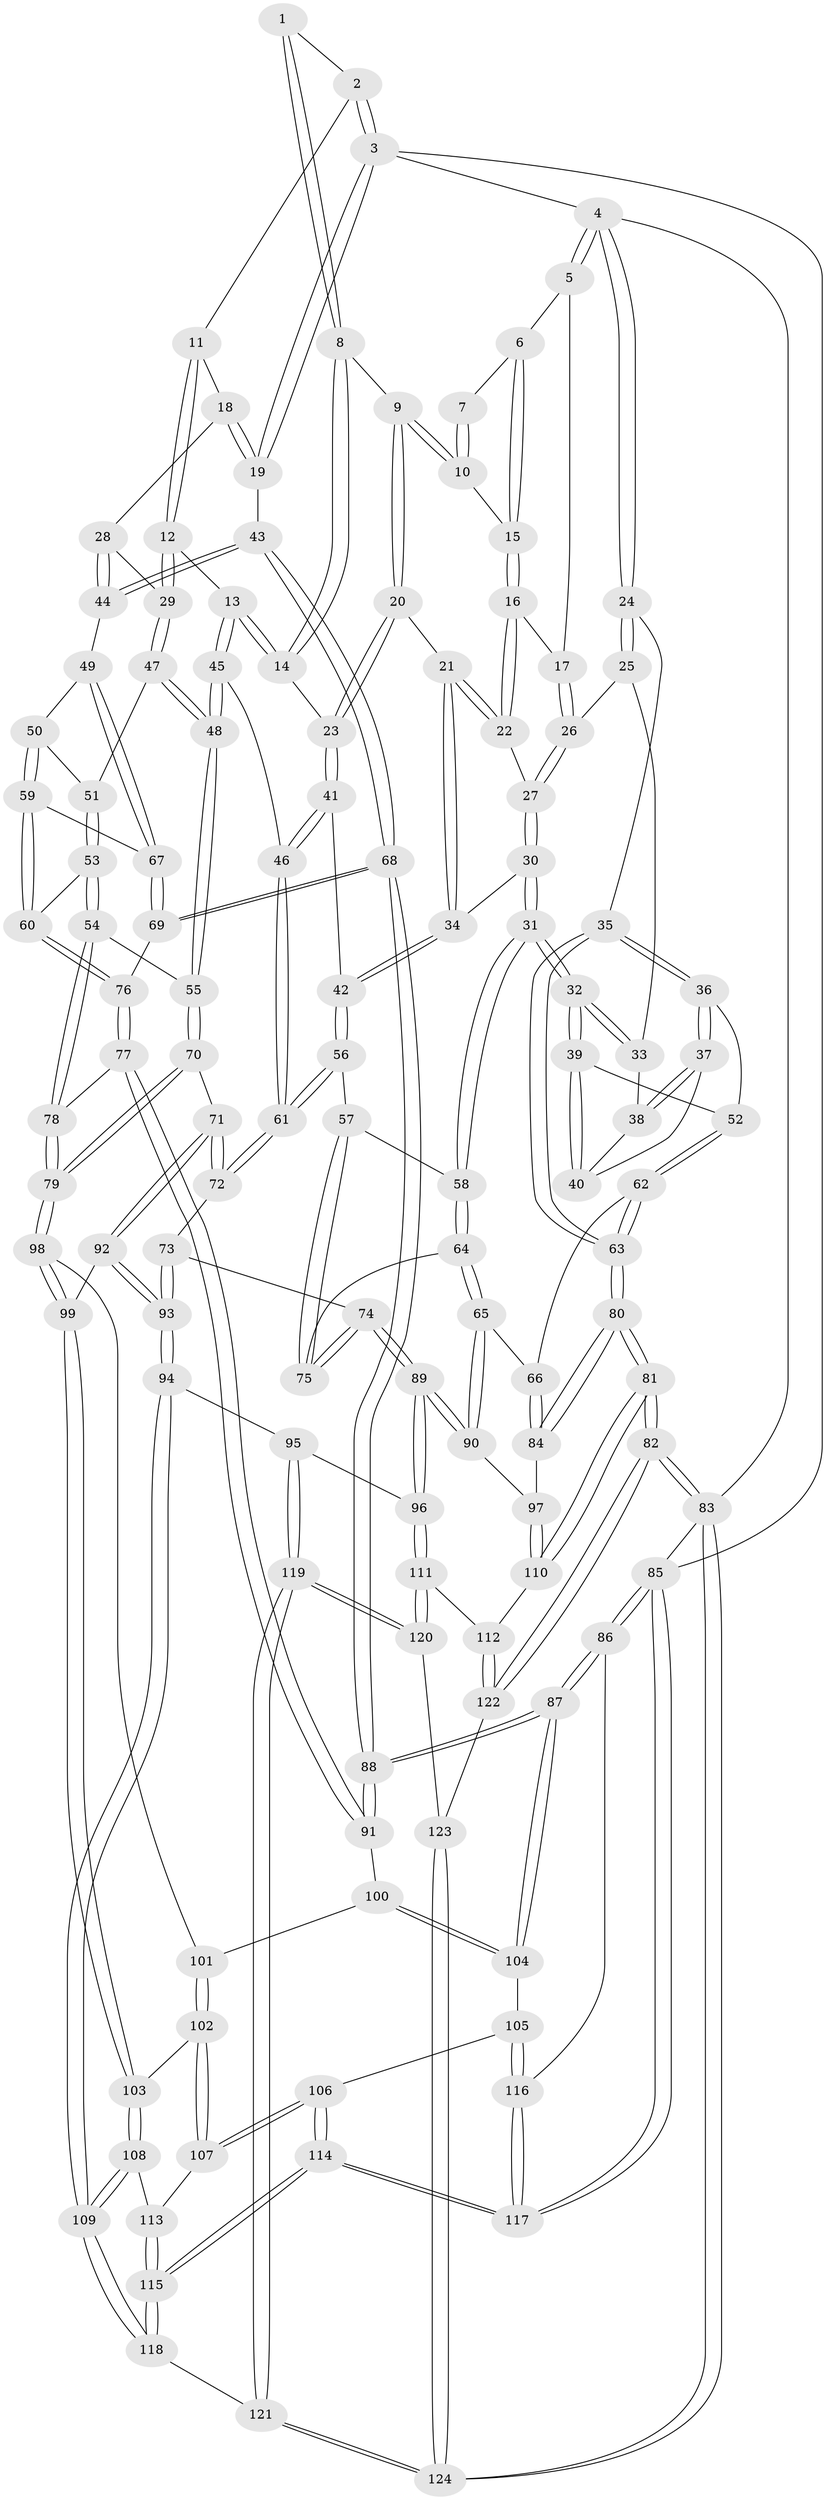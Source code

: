 // coarse degree distribution, {3: 0.06756756756756757, 5: 0.4189189189189189, 6: 0.0945945945945946, 4: 0.4189189189189189}
// Generated by graph-tools (version 1.1) at 2025/52/02/27/25 19:52:44]
// undirected, 124 vertices, 307 edges
graph export_dot {
graph [start="1"]
  node [color=gray90,style=filled];
  1 [pos="+0.5791904270751415+0"];
  2 [pos="+0.7033783690246352+0"];
  3 [pos="+1+0"];
  4 [pos="+0+0"];
  5 [pos="+0.20019014956927425+0"];
  6 [pos="+0.25582974324424723+0"];
  7 [pos="+0.5463114748662996+0"];
  8 [pos="+0.5612873030648788+0.06190526218040912"];
  9 [pos="+0.4460018223362427+0.06655590567661976"];
  10 [pos="+0.44076462790276966+0.05535993173599163"];
  11 [pos="+0.748875854313922+0"];
  12 [pos="+0.7138437260769722+0.15823807480186314"];
  13 [pos="+0.6045259503212539+0.17236629579398668"];
  14 [pos="+0.5917905516911154+0.16378008684203837"];
  15 [pos="+0.3279579480460757+0"];
  16 [pos="+0.3282676682382957+0.08133034656810811"];
  17 [pos="+0.14298829542148092+0.05949282275302686"];
  18 [pos="+0.9162197889906559+0.09598677273060623"];
  19 [pos="+1+0"];
  20 [pos="+0.41158182627355294+0.14724010479127775"];
  21 [pos="+0.3767336273323826+0.15991055356810244"];
  22 [pos="+0.33058333390200534+0.11142055495430772"];
  23 [pos="+0.5553122673902746+0.1698836694518909"];
  24 [pos="+0+0.002201951950047253"];
  25 [pos="+0.10517918295749613+0.10947342241083353"];
  26 [pos="+0.1363618959956278+0.09005778966947824"];
  27 [pos="+0.20538628075685006+0.14772383331283964"];
  28 [pos="+0.8489579811506847+0.1793792440286748"];
  29 [pos="+0.7718064475356047+0.19462166937245445"];
  30 [pos="+0.22598173105386815+0.26535874208555543"];
  31 [pos="+0.20514119488347424+0.329224801779408"];
  32 [pos="+0.1967780291985606+0.3262653251236727"];
  33 [pos="+0.08190743236014723+0.170134444167856"];
  34 [pos="+0.37161188688885344+0.18732513502796835"];
  35 [pos="+0+0.23239483129639246"];
  36 [pos="+0+0.24218307293764987"];
  37 [pos="+0+0.23981399139734444"];
  38 [pos="+0.06688936047811561+0.1850706967802382"];
  39 [pos="+0.1105919513312001+0.31658538407382014"];
  40 [pos="+0.08092358703708498+0.2849854626126924"];
  41 [pos="+0.42732784918718614+0.2890428027726896"];
  42 [pos="+0.4105261753923813+0.288151660385739"];
  43 [pos="+1+0.27152041226609536"];
  44 [pos="+0.9593045640466089+0.29556445158032274"];
  45 [pos="+0.5877412896915052+0.326566279901705"];
  46 [pos="+0.5374086625496137+0.34806345145562234"];
  47 [pos="+0.7706436448927694+0.24017408989948488"];
  48 [pos="+0.6574954227129582+0.3784466810148923"];
  49 [pos="+0.9352067649730904+0.3219085062500369"];
  50 [pos="+0.8230475366295739+0.32039967634428723"];
  51 [pos="+0.7965595501610312+0.3023924795743465"];
  52 [pos="+0.05221530344204827+0.34599171823767927"];
  53 [pos="+0.7521468014193341+0.3983795673717471"];
  54 [pos="+0.7459561969112378+0.4002294110357462"];
  55 [pos="+0.6722388115769395+0.40475823791729926"];
  56 [pos="+0.36083055719106294+0.34839459221206615"];
  57 [pos="+0.353630265411702+0.3521637509843303"];
  58 [pos="+0.21047803751044428+0.339949171040489"];
  59 [pos="+0.8354212959558762+0.38564165186254645"];
  60 [pos="+0.8067675460085147+0.4126438181054411"];
  61 [pos="+0.49173411457790284+0.43758935805031807"];
  62 [pos="+0+0.44157570277199254"];
  63 [pos="+0+0.44690958623012383"];
  64 [pos="+0.18933410025452468+0.44608914789473647"];
  65 [pos="+0.18248363108000984+0.46445585610258977"];
  66 [pos="+0+0.4444407853096021"];
  67 [pos="+0.9122973357043644+0.38357629151138656"];
  68 [pos="+1+0.5663777200261979"];
  69 [pos="+0.9252235869457548+0.46470307803149086"];
  70 [pos="+0.6708443334929508+0.4118110076817002"];
  71 [pos="+0.544685651435204+0.5166550956886178"];
  72 [pos="+0.49055988670510775+0.4694899258269537"];
  73 [pos="+0.40109630582599703+0.5051085814348897"];
  74 [pos="+0.38799379549756124+0.5062472212200201"];
  75 [pos="+0.36357271441246525+0.4561471144305833"];
  76 [pos="+0.8515856895796834+0.5002525457618662"];
  77 [pos="+0.8312942119868729+0.5307195992934006"];
  78 [pos="+0.7922258075088809+0.5325630702336025"];
  79 [pos="+0.7155419171430222+0.5513224640644113"];
  80 [pos="+0+0.6776578816463448"];
  81 [pos="+0+0.736059514117679"];
  82 [pos="+0+0.9173504216769515"];
  83 [pos="+0+1"];
  84 [pos="+0.07205210236689572+0.6062264221877769"];
  85 [pos="+1+1"];
  86 [pos="+1+0.905347502047774"];
  87 [pos="+1+0.7736930057546327"];
  88 [pos="+1+0.6030126459151887"];
  89 [pos="+0.2502154792239876+0.6479237792856332"];
  90 [pos="+0.21321794501424232+0.6291104100365509"];
  91 [pos="+0.8694133764247431+0.6114370956753299"];
  92 [pos="+0.582265046763371+0.6346929813730766"];
  93 [pos="+0.5111650470225971+0.6759899016146822"];
  94 [pos="+0.44277924562439924+0.7349430425696926"];
  95 [pos="+0.36941579322407186+0.7436456290768686"];
  96 [pos="+0.30980084834941923+0.7251425048260928"];
  97 [pos="+0.2092980781889627+0.630186282995609"];
  98 [pos="+0.6897977571786895+0.5881864286099209"];
  99 [pos="+0.5917556306444732+0.6362689084649475"];
  100 [pos="+0.8392628425498541+0.6769460211484772"];
  101 [pos="+0.7970278398378177+0.6831770397452225"];
  102 [pos="+0.738063907937955+0.7537213207327927"];
  103 [pos="+0.6348808804187281+0.6983960342477465"];
  104 [pos="+0.8762909039145967+0.7272352044620538"];
  105 [pos="+0.8433243809729392+0.8181040406363556"];
  106 [pos="+0.7838533537528141+0.8224618170728482"];
  107 [pos="+0.7470221055012534+0.8032781199302593"];
  108 [pos="+0.6276066335095472+0.835958871086474"];
  109 [pos="+0.5781080088063794+0.894403164999235"];
  110 [pos="+0.08062630535626843+0.7526731526107661"];
  111 [pos="+0.25415219300113706+0.818409102481806"];
  112 [pos="+0.09489407025147911+0.8611262334702109"];
  113 [pos="+0.7426109274320845+0.806423844631127"];
  114 [pos="+0.7690054786028188+1"];
  115 [pos="+0.6159948383477757+1"];
  116 [pos="+0.8673676385499216+0.8412451847678923"];
  117 [pos="+0.7879567416034696+1"];
  118 [pos="+0.6034780761703834+1"];
  119 [pos="+0.426934876270017+1"];
  120 [pos="+0.24615556919456164+0.8947724414115708"];
  121 [pos="+0.4317709129709425+1"];
  122 [pos="+0.09097732265816157+0.868156042225576"];
  123 [pos="+0.13115517550913244+0.9870077367185439"];
  124 [pos="+0.05294280217724915+1"];
  1 -- 2;
  1 -- 8;
  1 -- 8;
  2 -- 3;
  2 -- 3;
  2 -- 11;
  3 -- 4;
  3 -- 19;
  3 -- 19;
  3 -- 85;
  4 -- 5;
  4 -- 5;
  4 -- 24;
  4 -- 24;
  4 -- 83;
  5 -- 6;
  5 -- 17;
  6 -- 7;
  6 -- 15;
  6 -- 15;
  7 -- 10;
  7 -- 10;
  8 -- 9;
  8 -- 14;
  8 -- 14;
  9 -- 10;
  9 -- 10;
  9 -- 20;
  9 -- 20;
  10 -- 15;
  11 -- 12;
  11 -- 12;
  11 -- 18;
  12 -- 13;
  12 -- 29;
  12 -- 29;
  13 -- 14;
  13 -- 14;
  13 -- 45;
  13 -- 45;
  14 -- 23;
  15 -- 16;
  15 -- 16;
  16 -- 17;
  16 -- 22;
  16 -- 22;
  17 -- 26;
  17 -- 26;
  18 -- 19;
  18 -- 19;
  18 -- 28;
  19 -- 43;
  20 -- 21;
  20 -- 23;
  20 -- 23;
  21 -- 22;
  21 -- 22;
  21 -- 34;
  21 -- 34;
  22 -- 27;
  23 -- 41;
  23 -- 41;
  24 -- 25;
  24 -- 25;
  24 -- 35;
  25 -- 26;
  25 -- 33;
  26 -- 27;
  26 -- 27;
  27 -- 30;
  27 -- 30;
  28 -- 29;
  28 -- 44;
  28 -- 44;
  29 -- 47;
  29 -- 47;
  30 -- 31;
  30 -- 31;
  30 -- 34;
  31 -- 32;
  31 -- 32;
  31 -- 58;
  31 -- 58;
  32 -- 33;
  32 -- 33;
  32 -- 39;
  32 -- 39;
  33 -- 38;
  34 -- 42;
  34 -- 42;
  35 -- 36;
  35 -- 36;
  35 -- 63;
  35 -- 63;
  36 -- 37;
  36 -- 37;
  36 -- 52;
  37 -- 38;
  37 -- 38;
  37 -- 40;
  38 -- 40;
  39 -- 40;
  39 -- 40;
  39 -- 52;
  41 -- 42;
  41 -- 46;
  41 -- 46;
  42 -- 56;
  42 -- 56;
  43 -- 44;
  43 -- 44;
  43 -- 68;
  43 -- 68;
  44 -- 49;
  45 -- 46;
  45 -- 48;
  45 -- 48;
  46 -- 61;
  46 -- 61;
  47 -- 48;
  47 -- 48;
  47 -- 51;
  48 -- 55;
  48 -- 55;
  49 -- 50;
  49 -- 67;
  49 -- 67;
  50 -- 51;
  50 -- 59;
  50 -- 59;
  51 -- 53;
  51 -- 53;
  52 -- 62;
  52 -- 62;
  53 -- 54;
  53 -- 54;
  53 -- 60;
  54 -- 55;
  54 -- 78;
  54 -- 78;
  55 -- 70;
  55 -- 70;
  56 -- 57;
  56 -- 61;
  56 -- 61;
  57 -- 58;
  57 -- 75;
  57 -- 75;
  58 -- 64;
  58 -- 64;
  59 -- 60;
  59 -- 60;
  59 -- 67;
  60 -- 76;
  60 -- 76;
  61 -- 72;
  61 -- 72;
  62 -- 63;
  62 -- 63;
  62 -- 66;
  63 -- 80;
  63 -- 80;
  64 -- 65;
  64 -- 65;
  64 -- 75;
  65 -- 66;
  65 -- 90;
  65 -- 90;
  66 -- 84;
  66 -- 84;
  67 -- 69;
  67 -- 69;
  68 -- 69;
  68 -- 69;
  68 -- 88;
  68 -- 88;
  69 -- 76;
  70 -- 71;
  70 -- 79;
  70 -- 79;
  71 -- 72;
  71 -- 72;
  71 -- 92;
  71 -- 92;
  72 -- 73;
  73 -- 74;
  73 -- 93;
  73 -- 93;
  74 -- 75;
  74 -- 75;
  74 -- 89;
  74 -- 89;
  76 -- 77;
  76 -- 77;
  77 -- 78;
  77 -- 91;
  77 -- 91;
  78 -- 79;
  78 -- 79;
  79 -- 98;
  79 -- 98;
  80 -- 81;
  80 -- 81;
  80 -- 84;
  80 -- 84;
  81 -- 82;
  81 -- 82;
  81 -- 110;
  81 -- 110;
  82 -- 83;
  82 -- 83;
  82 -- 122;
  82 -- 122;
  83 -- 124;
  83 -- 124;
  83 -- 85;
  84 -- 97;
  85 -- 86;
  85 -- 86;
  85 -- 117;
  85 -- 117;
  86 -- 87;
  86 -- 87;
  86 -- 116;
  87 -- 88;
  87 -- 88;
  87 -- 104;
  87 -- 104;
  88 -- 91;
  88 -- 91;
  89 -- 90;
  89 -- 90;
  89 -- 96;
  89 -- 96;
  90 -- 97;
  91 -- 100;
  92 -- 93;
  92 -- 93;
  92 -- 99;
  93 -- 94;
  93 -- 94;
  94 -- 95;
  94 -- 109;
  94 -- 109;
  95 -- 96;
  95 -- 119;
  95 -- 119;
  96 -- 111;
  96 -- 111;
  97 -- 110;
  97 -- 110;
  98 -- 99;
  98 -- 99;
  98 -- 101;
  99 -- 103;
  99 -- 103;
  100 -- 101;
  100 -- 104;
  100 -- 104;
  101 -- 102;
  101 -- 102;
  102 -- 103;
  102 -- 107;
  102 -- 107;
  103 -- 108;
  103 -- 108;
  104 -- 105;
  105 -- 106;
  105 -- 116;
  105 -- 116;
  106 -- 107;
  106 -- 107;
  106 -- 114;
  106 -- 114;
  107 -- 113;
  108 -- 109;
  108 -- 109;
  108 -- 113;
  109 -- 118;
  109 -- 118;
  110 -- 112;
  111 -- 112;
  111 -- 120;
  111 -- 120;
  112 -- 122;
  112 -- 122;
  113 -- 115;
  113 -- 115;
  114 -- 115;
  114 -- 115;
  114 -- 117;
  114 -- 117;
  115 -- 118;
  115 -- 118;
  116 -- 117;
  116 -- 117;
  118 -- 121;
  119 -- 120;
  119 -- 120;
  119 -- 121;
  119 -- 121;
  120 -- 123;
  121 -- 124;
  121 -- 124;
  122 -- 123;
  123 -- 124;
  123 -- 124;
}
